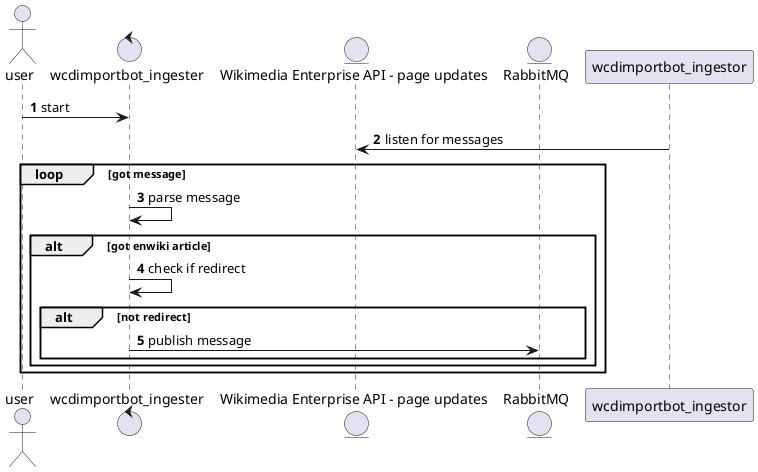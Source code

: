 @startuml
'https://plantuml.com/sequence-diagram

autonumber
actor user
control wcdimportbot_ingester
entity "Wikimedia Enterprise API - page updates" as enterprise_api
entity RabbitMQ as rabbitmq

user -> wcdimportbot_ingester :start
wcdimportbot_ingestor -> enterprise_api : listen for messages
loop got message
    wcdimportbot_ingester -> wcdimportbot_ingester : parse message
    alt got enwiki article
        wcdimportbot_ingester -> wcdimportbot_ingester : check if redirect
        alt not redirect
            wcdimportbot_ingester -> rabbitmq : publish message
        end
    end
end
@enduml